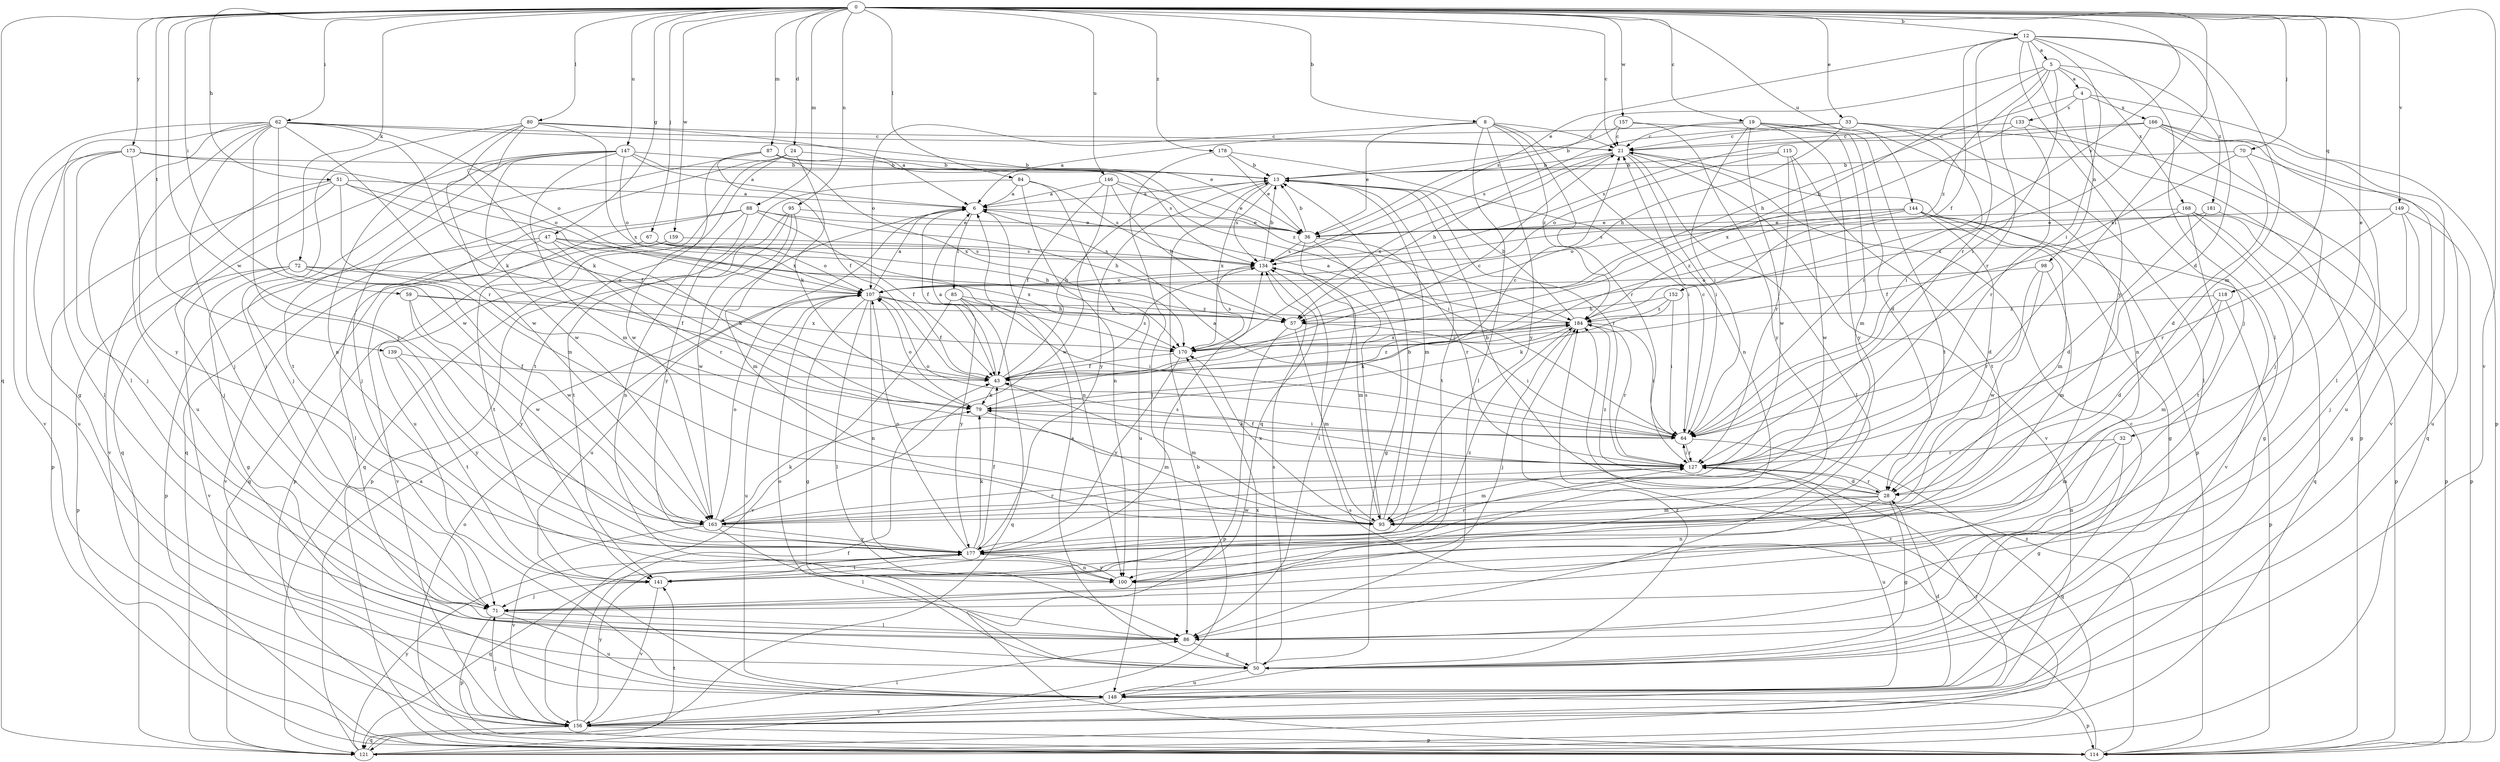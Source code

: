 strict digraph  {
0;
4;
5;
6;
8;
12;
13;
19;
21;
24;
28;
32;
33;
36;
43;
47;
50;
51;
57;
59;
62;
64;
67;
70;
71;
72;
79;
80;
84;
85;
86;
87;
88;
93;
95;
98;
100;
107;
114;
115;
118;
121;
127;
133;
134;
139;
141;
144;
146;
147;
148;
149;
152;
156;
157;
159;
163;
166;
168;
170;
173;
177;
178;
181;
184;
0 -> 8  [label=b];
0 -> 12  [label=b];
0 -> 19  [label=c];
0 -> 21  [label=c];
0 -> 24  [label=d];
0 -> 32  [label=e];
0 -> 33  [label=e];
0 -> 47  [label=g];
0 -> 51  [label=h];
0 -> 59  [label=i];
0 -> 62  [label=i];
0 -> 64  [label=i];
0 -> 67  [label=j];
0 -> 70  [label=j];
0 -> 72  [label=k];
0 -> 80  [label=l];
0 -> 84  [label=l];
0 -> 87  [label=m];
0 -> 88  [label=m];
0 -> 95  [label=n];
0 -> 118  [label=q];
0 -> 121  [label=q];
0 -> 139  [label=t];
0 -> 144  [label=u];
0 -> 146  [label=u];
0 -> 147  [label=u];
0 -> 149  [label=v];
0 -> 152  [label=v];
0 -> 156  [label=v];
0 -> 157  [label=w];
0 -> 159  [label=w];
0 -> 163  [label=w];
0 -> 173  [label=y];
0 -> 178  [label=z];
4 -> 57  [label=h];
4 -> 98  [label=n];
4 -> 114  [label=p];
4 -> 133  [label=s];
4 -> 166  [label=x];
5 -> 4  [label=a];
5 -> 57  [label=h];
5 -> 64  [label=i];
5 -> 127  [label=r];
5 -> 134  [label=s];
5 -> 168  [label=x];
5 -> 181  [label=z];
5 -> 184  [label=z];
6 -> 36  [label=e];
6 -> 43  [label=f];
6 -> 85  [label=l];
6 -> 100  [label=n];
6 -> 148  [label=u];
8 -> 21  [label=c];
8 -> 36  [label=e];
8 -> 86  [label=l];
8 -> 100  [label=n];
8 -> 107  [label=o];
8 -> 127  [label=r];
8 -> 177  [label=y];
8 -> 184  [label=z];
12 -> 5  [label=a];
12 -> 28  [label=d];
12 -> 36  [label=e];
12 -> 43  [label=f];
12 -> 64  [label=i];
12 -> 71  [label=j];
12 -> 86  [label=l];
12 -> 93  [label=m];
12 -> 127  [label=r];
12 -> 177  [label=y];
13 -> 6  [label=a];
13 -> 93  [label=m];
13 -> 127  [label=r];
13 -> 134  [label=s];
13 -> 141  [label=t];
13 -> 170  [label=x];
13 -> 177  [label=y];
19 -> 6  [label=a];
19 -> 21  [label=c];
19 -> 64  [label=i];
19 -> 93  [label=m];
19 -> 100  [label=n];
19 -> 141  [label=t];
19 -> 163  [label=w];
19 -> 177  [label=y];
21 -> 13  [label=b];
21 -> 57  [label=h];
21 -> 64  [label=i];
21 -> 86  [label=l];
21 -> 114  [label=p];
21 -> 156  [label=v];
21 -> 170  [label=x];
24 -> 13  [label=b];
24 -> 79  [label=k];
24 -> 121  [label=q];
24 -> 141  [label=t];
24 -> 148  [label=u];
28 -> 13  [label=b];
28 -> 50  [label=g];
28 -> 93  [label=m];
28 -> 100  [label=n];
28 -> 127  [label=r];
28 -> 163  [label=w];
28 -> 184  [label=z];
32 -> 50  [label=g];
32 -> 93  [label=m];
32 -> 100  [label=n];
32 -> 127  [label=r];
33 -> 21  [label=c];
33 -> 57  [label=h];
33 -> 64  [label=i];
33 -> 86  [label=l];
33 -> 114  [label=p];
33 -> 134  [label=s];
36 -> 13  [label=b];
36 -> 50  [label=g];
36 -> 86  [label=l];
36 -> 127  [label=r];
36 -> 134  [label=s];
43 -> 6  [label=a];
43 -> 13  [label=b];
43 -> 21  [label=c];
43 -> 79  [label=k];
43 -> 93  [label=m];
43 -> 134  [label=s];
43 -> 184  [label=z];
47 -> 79  [label=k];
47 -> 86  [label=l];
47 -> 114  [label=p];
47 -> 127  [label=r];
47 -> 134  [label=s];
47 -> 170  [label=x];
50 -> 6  [label=a];
50 -> 107  [label=o];
50 -> 134  [label=s];
50 -> 148  [label=u];
50 -> 170  [label=x];
51 -> 6  [label=a];
51 -> 43  [label=f];
51 -> 71  [label=j];
51 -> 93  [label=m];
51 -> 114  [label=p];
51 -> 156  [label=v];
51 -> 170  [label=x];
57 -> 64  [label=i];
57 -> 93  [label=m];
57 -> 114  [label=p];
59 -> 57  [label=h];
59 -> 163  [label=w];
59 -> 170  [label=x];
59 -> 177  [label=y];
62 -> 21  [label=c];
62 -> 36  [label=e];
62 -> 50  [label=g];
62 -> 71  [label=j];
62 -> 79  [label=k];
62 -> 86  [label=l];
62 -> 107  [label=o];
62 -> 127  [label=r];
62 -> 148  [label=u];
62 -> 156  [label=v];
62 -> 163  [label=w];
62 -> 177  [label=y];
64 -> 6  [label=a];
64 -> 21  [label=c];
64 -> 79  [label=k];
64 -> 107  [label=o];
64 -> 121  [label=q];
64 -> 127  [label=r];
67 -> 57  [label=h];
67 -> 107  [label=o];
67 -> 134  [label=s];
67 -> 156  [label=v];
70 -> 13  [label=b];
70 -> 28  [label=d];
70 -> 148  [label=u];
70 -> 170  [label=x];
71 -> 86  [label=l];
71 -> 114  [label=p];
71 -> 148  [label=u];
72 -> 43  [label=f];
72 -> 50  [label=g];
72 -> 107  [label=o];
72 -> 114  [label=p];
72 -> 156  [label=v];
72 -> 163  [label=w];
79 -> 21  [label=c];
79 -> 64  [label=i];
79 -> 93  [label=m];
79 -> 107  [label=o];
80 -> 6  [label=a];
80 -> 21  [label=c];
80 -> 71  [label=j];
80 -> 79  [label=k];
80 -> 100  [label=n];
80 -> 163  [label=w];
80 -> 170  [label=x];
84 -> 6  [label=a];
84 -> 100  [label=n];
84 -> 121  [label=q];
84 -> 134  [label=s];
84 -> 148  [label=u];
85 -> 57  [label=h];
85 -> 64  [label=i];
85 -> 121  [label=q];
85 -> 156  [label=v];
85 -> 177  [label=y];
86 -> 50  [label=g];
87 -> 13  [label=b];
87 -> 43  [label=f];
87 -> 71  [label=j];
87 -> 163  [label=w];
87 -> 170  [label=x];
87 -> 184  [label=z];
88 -> 36  [label=e];
88 -> 43  [label=f];
88 -> 57  [label=h];
88 -> 100  [label=n];
88 -> 114  [label=p];
88 -> 121  [label=q];
88 -> 177  [label=y];
93 -> 13  [label=b];
93 -> 134  [label=s];
93 -> 170  [label=x];
95 -> 36  [label=e];
95 -> 93  [label=m];
95 -> 114  [label=p];
95 -> 141  [label=t];
95 -> 163  [label=w];
98 -> 93  [label=m];
98 -> 107  [label=o];
98 -> 127  [label=r];
98 -> 163  [label=w];
100 -> 177  [label=y];
107 -> 6  [label=a];
107 -> 43  [label=f];
107 -> 50  [label=g];
107 -> 57  [label=h];
107 -> 86  [label=l];
107 -> 100  [label=n];
107 -> 148  [label=u];
107 -> 184  [label=z];
114 -> 107  [label=o];
114 -> 134  [label=s];
114 -> 184  [label=z];
115 -> 13  [label=b];
115 -> 107  [label=o];
115 -> 127  [label=r];
115 -> 141  [label=t];
115 -> 163  [label=w];
118 -> 28  [label=d];
118 -> 93  [label=m];
118 -> 114  [label=p];
118 -> 184  [label=z];
121 -> 6  [label=a];
121 -> 13  [label=b];
121 -> 141  [label=t];
121 -> 177  [label=y];
121 -> 184  [label=z];
127 -> 28  [label=d];
127 -> 43  [label=f];
127 -> 64  [label=i];
127 -> 93  [label=m];
127 -> 148  [label=u];
133 -> 21  [label=c];
133 -> 86  [label=l];
133 -> 127  [label=r];
133 -> 170  [label=x];
134 -> 13  [label=b];
134 -> 93  [label=m];
134 -> 107  [label=o];
134 -> 100  [label=q];
139 -> 43  [label=f];
139 -> 141  [label=t];
139 -> 177  [label=y];
141 -> 71  [label=j];
141 -> 156  [label=v];
141 -> 184  [label=z];
144 -> 28  [label=d];
144 -> 36  [label=e];
144 -> 50  [label=g];
144 -> 93  [label=m];
144 -> 107  [label=o];
144 -> 134  [label=s];
144 -> 156  [label=v];
144 -> 184  [label=z];
146 -> 6  [label=a];
146 -> 36  [label=e];
146 -> 43  [label=f];
146 -> 57  [label=h];
146 -> 64  [label=i];
146 -> 163  [label=w];
147 -> 6  [label=a];
147 -> 13  [label=b];
147 -> 71  [label=j];
147 -> 93  [label=m];
147 -> 107  [label=o];
147 -> 121  [label=q];
147 -> 134  [label=s];
147 -> 141  [label=t];
147 -> 163  [label=w];
148 -> 21  [label=c];
148 -> 28  [label=d];
148 -> 114  [label=p];
148 -> 156  [label=v];
148 -> 184  [label=z];
149 -> 36  [label=e];
149 -> 50  [label=g];
149 -> 71  [label=j];
149 -> 114  [label=p];
149 -> 127  [label=r];
152 -> 57  [label=h];
152 -> 64  [label=i];
152 -> 79  [label=k];
152 -> 184  [label=z];
156 -> 43  [label=f];
156 -> 71  [label=j];
156 -> 86  [label=l];
156 -> 114  [label=p];
156 -> 121  [label=q];
156 -> 127  [label=r];
156 -> 177  [label=y];
157 -> 13  [label=b];
157 -> 21  [label=c];
157 -> 28  [label=d];
157 -> 177  [label=y];
159 -> 134  [label=s];
159 -> 141  [label=t];
159 -> 156  [label=v];
163 -> 79  [label=k];
163 -> 86  [label=l];
163 -> 107  [label=o];
163 -> 127  [label=r];
163 -> 156  [label=v];
163 -> 177  [label=y];
166 -> 21  [label=c];
166 -> 64  [label=i];
166 -> 71  [label=j];
166 -> 121  [label=q];
166 -> 134  [label=s];
166 -> 148  [label=u];
166 -> 156  [label=v];
168 -> 36  [label=e];
168 -> 43  [label=f];
168 -> 50  [label=g];
168 -> 114  [label=p];
168 -> 121  [label=q];
168 -> 141  [label=t];
170 -> 43  [label=f];
170 -> 134  [label=s];
170 -> 177  [label=y];
170 -> 184  [label=z];
173 -> 13  [label=b];
173 -> 71  [label=j];
173 -> 86  [label=l];
173 -> 107  [label=o];
173 -> 148  [label=u];
173 -> 177  [label=y];
177 -> 43  [label=f];
177 -> 79  [label=k];
177 -> 100  [label=n];
177 -> 107  [label=o];
177 -> 121  [label=q];
177 -> 127  [label=r];
177 -> 134  [label=s];
177 -> 141  [label=t];
178 -> 13  [label=b];
178 -> 36  [label=e];
178 -> 64  [label=i];
178 -> 86  [label=l];
181 -> 28  [label=d];
181 -> 36  [label=e];
181 -> 114  [label=p];
184 -> 6  [label=a];
184 -> 13  [label=b];
184 -> 64  [label=i];
184 -> 71  [label=j];
184 -> 79  [label=k];
184 -> 127  [label=r];
184 -> 170  [label=x];
}
